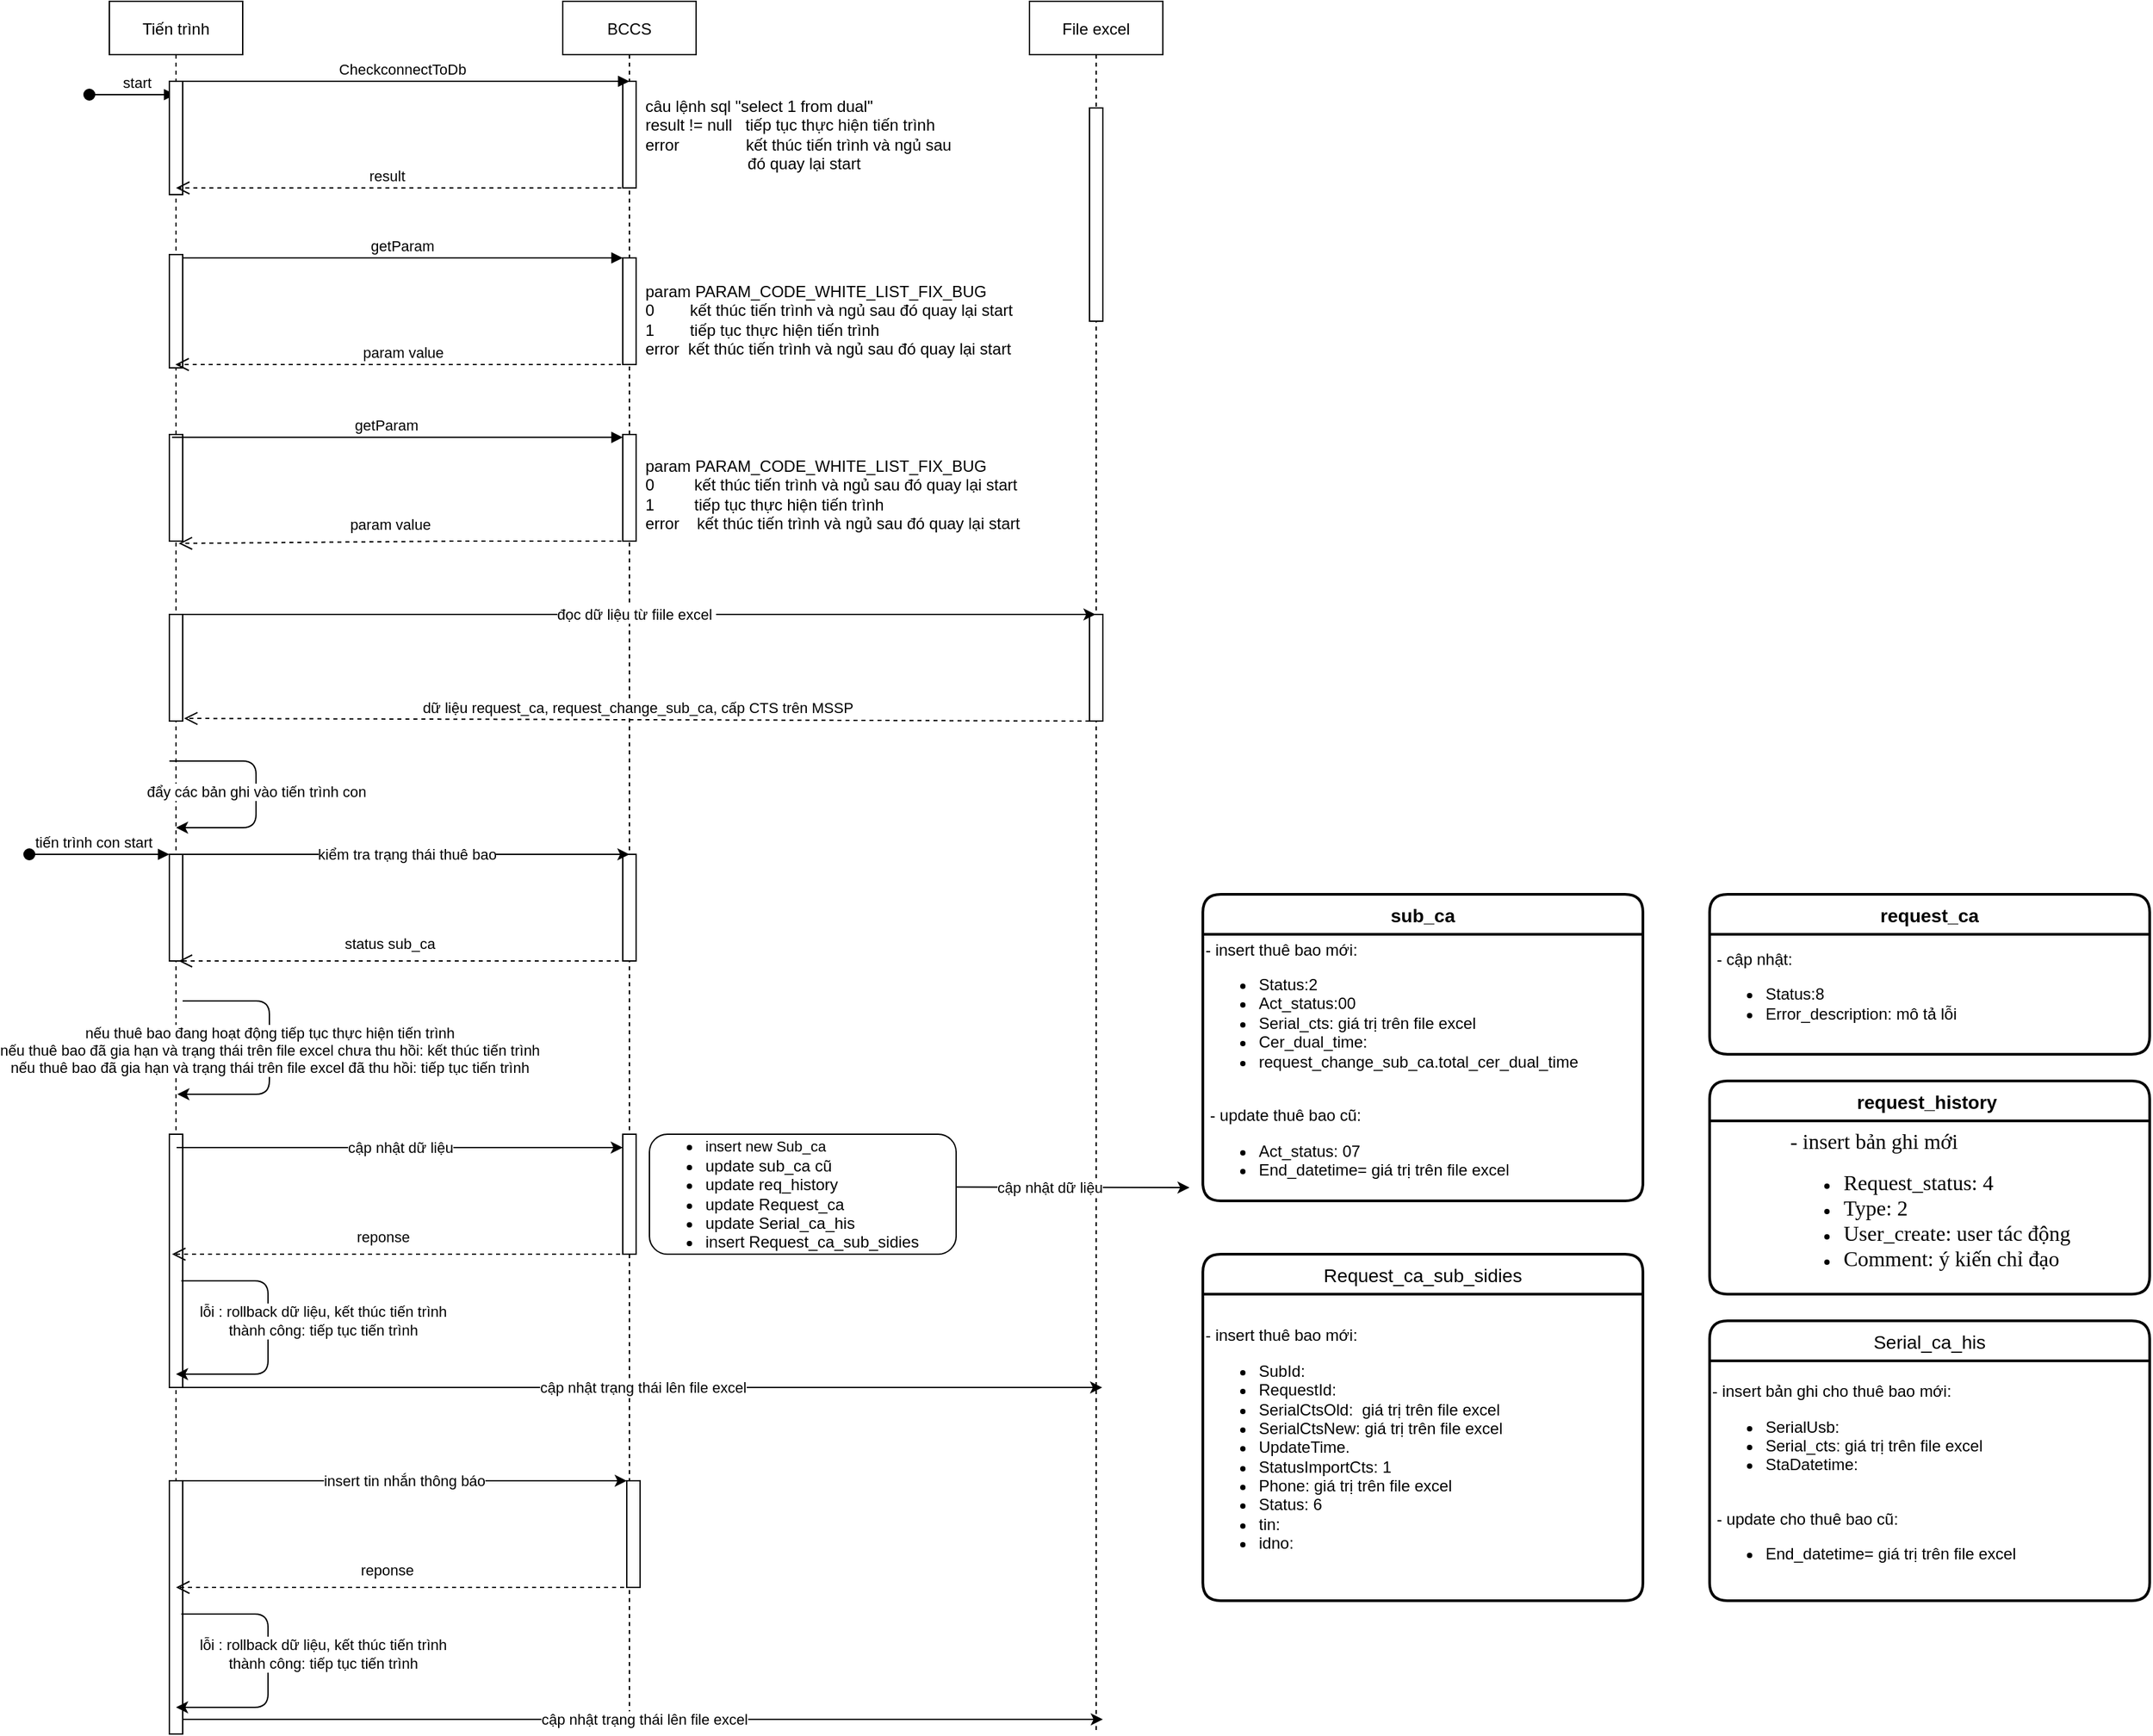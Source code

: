 <mxfile version="13.5.9" type="github">
  <diagram id="kgpKYQtTHZ0yAKxKKP6v" name="Page-1">
    <mxGraphModel dx="2272" dy="794" grid="1" gridSize="10" guides="1" tooltips="1" connect="1" arrows="1" fold="1" page="1" pageScale="1" pageWidth="850" pageHeight="1100" math="0" shadow="0">
      <root>
        <mxCell id="0" />
        <mxCell id="1" parent="0" />
        <mxCell id="3nuBFxr9cyL0pnOWT2aG-1" value="Tiến trình" style="shape=umlLifeline;perimeter=lifelinePerimeter;container=1;collapsible=0;recursiveResize=0;rounded=0;shadow=0;strokeWidth=1;" parent="1" vertex="1">
          <mxGeometry y="80" width="100" height="1300" as="geometry" />
        </mxCell>
        <mxCell id="3nuBFxr9cyL0pnOWT2aG-2" value="" style="points=[];perimeter=orthogonalPerimeter;rounded=0;shadow=0;strokeWidth=1;" parent="3nuBFxr9cyL0pnOWT2aG-1" vertex="1">
          <mxGeometry x="45" y="190" width="10" height="85" as="geometry" />
        </mxCell>
        <mxCell id="3nuBFxr9cyL0pnOWT2aG-3" value="start " style="verticalAlign=bottom;startArrow=oval;endArrow=block;startSize=8;shadow=0;strokeWidth=1;" parent="3nuBFxr9cyL0pnOWT2aG-1" target="3nuBFxr9cyL0pnOWT2aG-1" edge="1">
          <mxGeometry x="0.167" relative="1" as="geometry">
            <mxPoint x="-15" y="70" as="sourcePoint" />
            <mxPoint as="offset" />
          </mxGeometry>
        </mxCell>
        <mxCell id="3nuBFxr9cyL0pnOWT2aG-4" value="" style="points=[];perimeter=orthogonalPerimeter;rounded=0;shadow=0;strokeWidth=1;" parent="3nuBFxr9cyL0pnOWT2aG-1" vertex="1">
          <mxGeometry x="45" y="460" width="10" height="80" as="geometry" />
        </mxCell>
        <mxCell id="zwl1kb8XWR0ilbOw2src-7" value="" style="points=[];perimeter=orthogonalPerimeter;rounded=0;shadow=0;strokeWidth=1;" parent="3nuBFxr9cyL0pnOWT2aG-1" vertex="1">
          <mxGeometry x="45" y="325" width="10" height="80" as="geometry" />
        </mxCell>
        <mxCell id="zwl1kb8XWR0ilbOw2src-13" value="" style="points=[];perimeter=orthogonalPerimeter;rounded=0;shadow=0;strokeWidth=1;" parent="3nuBFxr9cyL0pnOWT2aG-1" vertex="1">
          <mxGeometry x="45" y="60" width="10" height="85" as="geometry" />
        </mxCell>
        <mxCell id="qP7RfjjSuJHUTKs1OxjB-11" value="" style="points=[];perimeter=orthogonalPerimeter;rounded=0;shadow=0;strokeWidth=1;" vertex="1" parent="3nuBFxr9cyL0pnOWT2aG-1">
          <mxGeometry x="45" y="640" width="10" height="80" as="geometry" />
        </mxCell>
        <mxCell id="qP7RfjjSuJHUTKs1OxjB-17" value="" style="points=[];perimeter=orthogonalPerimeter;rounded=0;shadow=0;strokeWidth=1;" vertex="1" parent="3nuBFxr9cyL0pnOWT2aG-1">
          <mxGeometry x="45" y="850" width="10" height="190" as="geometry" />
        </mxCell>
        <mxCell id="qP7RfjjSuJHUTKs1OxjB-28" value="" style="points=[];perimeter=orthogonalPerimeter;rounded=0;shadow=0;strokeWidth=1;" vertex="1" parent="3nuBFxr9cyL0pnOWT2aG-1">
          <mxGeometry x="45" y="1110" width="10" height="190" as="geometry" />
        </mxCell>
        <mxCell id="3nuBFxr9cyL0pnOWT2aG-5" value="BCCS" style="shape=umlLifeline;perimeter=lifelinePerimeter;container=1;collapsible=0;recursiveResize=0;rounded=0;shadow=0;strokeWidth=1;" parent="1" vertex="1">
          <mxGeometry x="340" y="80" width="100" height="1290" as="geometry" />
        </mxCell>
        <mxCell id="3nuBFxr9cyL0pnOWT2aG-6" value="" style="points=[];perimeter=orthogonalPerimeter;rounded=0;shadow=0;strokeWidth=1;" parent="3nuBFxr9cyL0pnOWT2aG-5" vertex="1">
          <mxGeometry x="45" y="192.5" width="10" height="80" as="geometry" />
        </mxCell>
        <mxCell id="zwl1kb8XWR0ilbOw2src-9" value="" style="points=[];perimeter=orthogonalPerimeter;rounded=0;shadow=0;strokeWidth=1;" parent="3nuBFxr9cyL0pnOWT2aG-5" vertex="1">
          <mxGeometry x="45" y="325" width="10" height="80" as="geometry" />
        </mxCell>
        <mxCell id="zwl1kb8XWR0ilbOw2src-14" value="" style="points=[];perimeter=orthogonalPerimeter;rounded=0;shadow=0;strokeWidth=1;" parent="3nuBFxr9cyL0pnOWT2aG-5" vertex="1">
          <mxGeometry x="45" y="60" width="10" height="80" as="geometry" />
        </mxCell>
        <mxCell id="qP7RfjjSuJHUTKs1OxjB-9" value="" style="points=[];perimeter=orthogonalPerimeter;rounded=0;shadow=0;strokeWidth=1;" vertex="1" parent="3nuBFxr9cyL0pnOWT2aG-5">
          <mxGeometry x="45" y="640" width="10" height="80" as="geometry" />
        </mxCell>
        <mxCell id="qP7RfjjSuJHUTKs1OxjB-18" value="" style="points=[];perimeter=orthogonalPerimeter;rounded=0;shadow=0;strokeWidth=1;" vertex="1" parent="3nuBFxr9cyL0pnOWT2aG-5">
          <mxGeometry x="45" y="850" width="10" height="90" as="geometry" />
        </mxCell>
        <mxCell id="qP7RfjjSuJHUTKs1OxjB-24" value="" style="points=[];perimeter=orthogonalPerimeter;rounded=0;shadow=0;strokeWidth=1;" vertex="1" parent="3nuBFxr9cyL0pnOWT2aG-5">
          <mxGeometry x="48" y="1110" width="10" height="80" as="geometry" />
        </mxCell>
        <mxCell id="3nuBFxr9cyL0pnOWT2aG-7" value="param value" style="verticalAlign=bottom;endArrow=open;dashed=1;endSize=8;shadow=0;strokeWidth=1;" parent="1" edge="1">
          <mxGeometry x="-0.006" relative="1" as="geometry">
            <mxPoint x="49.5" y="352.5" as="targetPoint" />
            <mxPoint x="389.5" y="352.5" as="sourcePoint" />
            <Array as="points">
              <mxPoint x="260" y="352.5" />
            </Array>
            <mxPoint as="offset" />
          </mxGeometry>
        </mxCell>
        <mxCell id="3nuBFxr9cyL0pnOWT2aG-8" value="getParam" style="verticalAlign=bottom;endArrow=block;entryX=0;entryY=0;shadow=0;strokeWidth=1;" parent="1" source="3nuBFxr9cyL0pnOWT2aG-2" target="3nuBFxr9cyL0pnOWT2aG-6" edge="1">
          <mxGeometry relative="1" as="geometry">
            <mxPoint x="275" y="282.5" as="sourcePoint" />
            <mxPoint as="offset" />
          </mxGeometry>
        </mxCell>
        <mxCell id="zwl1kb8XWR0ilbOw2src-1" value="File excel" style="shape=umlLifeline;perimeter=lifelinePerimeter;container=1;collapsible=0;recursiveResize=0;rounded=0;shadow=0;strokeWidth=1;" parent="1" vertex="1">
          <mxGeometry x="690" y="80" width="100" height="1300" as="geometry" />
        </mxCell>
        <mxCell id="zwl1kb8XWR0ilbOw2src-2" value="" style="points=[];perimeter=orthogonalPerimeter;rounded=0;shadow=0;strokeWidth=1;" parent="zwl1kb8XWR0ilbOw2src-1" vertex="1">
          <mxGeometry x="45" y="80" width="10" height="160" as="geometry" />
        </mxCell>
        <mxCell id="zwl1kb8XWR0ilbOw2src-6" value="&lt;div&gt;param PARAM_CODE_WHITE_LIST_FIX_BUG&lt;span&gt;&amp;nbsp; &amp;nbsp;&lt;/span&gt;&lt;/div&gt;0&amp;nbsp; &amp;nbsp; &amp;nbsp; &amp;nbsp; kết thúc tiến trình và ngủ sau đó quay lại start&lt;div&gt;1&amp;nbsp; &amp;nbsp; &amp;nbsp; &amp;nbsp; tiếp tục thực hiện tiến trình&lt;/div&gt;error&amp;nbsp; kết thúc tiến trình và ngủ sau đó quay lại start" style="text;html=1;strokeColor=none;fillColor=none;align=left;verticalAlign=middle;whiteSpace=wrap;rounded=0;" parent="1" vertex="1">
          <mxGeometry x="400" y="287.5" width="320" height="62.5" as="geometry" />
        </mxCell>
        <mxCell id="zwl1kb8XWR0ilbOw2src-8" value="getParam" style="verticalAlign=bottom;endArrow=block;shadow=0;strokeWidth=1;exitX=0.47;exitY=0.312;exitDx=0;exitDy=0;exitPerimeter=0;" parent="1" target="zwl1kb8XWR0ilbOw2src-9" edge="1">
          <mxGeometry x="-0.048" relative="1" as="geometry">
            <mxPoint x="47" y="407.16" as="sourcePoint" />
            <mxPoint x="380" y="407" as="targetPoint" />
            <mxPoint as="offset" />
          </mxGeometry>
        </mxCell>
        <mxCell id="zwl1kb8XWR0ilbOw2src-11" value="param PARAM_CODE_WHITE_LIST_FIX_BUG&lt;br&gt;0&amp;nbsp; &amp;nbsp; &amp;nbsp; &amp;nbsp; &amp;nbsp;kết thúc tiến trình và ngủ sau đó quay lại start&lt;br&gt;1&amp;nbsp; &amp;nbsp; &amp;nbsp; &amp;nbsp; &amp;nbsp;tiếp tục thực hiện tiến trình&lt;br&gt;error&amp;nbsp; &amp;nbsp; kết thúc tiến trình và ngủ sau đó quay lại start" style="text;whiteSpace=wrap;html=1;" parent="1" vertex="1">
          <mxGeometry x="400" y="415" width="300" height="70" as="geometry" />
        </mxCell>
        <mxCell id="zwl1kb8XWR0ilbOw2src-12" value="param value" style="verticalAlign=bottom;endArrow=open;dashed=1;endSize=8;shadow=0;strokeWidth=1;entryX=0.52;entryY=0.429;entryDx=0;entryDy=0;entryPerimeter=0;" parent="1" edge="1">
          <mxGeometry x="0.177" y="-20" relative="1" as="geometry">
            <mxPoint x="52" y="486.72" as="targetPoint" />
            <mxPoint x="390" y="485" as="sourcePoint" />
            <Array as="points">
              <mxPoint x="260.5" y="485" />
            </Array>
            <mxPoint x="20" y="16" as="offset" />
          </mxGeometry>
        </mxCell>
        <mxCell id="zwl1kb8XWR0ilbOw2src-17" value="CheckconnectToDb" style="verticalAlign=bottom;endArrow=block;entryX=0.5;entryY=0;shadow=0;strokeWidth=1;entryDx=0;entryDy=0;entryPerimeter=0;" parent="1" edge="1" target="zwl1kb8XWR0ilbOw2src-14">
          <mxGeometry relative="1" as="geometry">
            <mxPoint x="50" y="140" as="sourcePoint" />
            <mxPoint x="380" y="140" as="targetPoint" />
            <mxPoint as="offset" />
          </mxGeometry>
        </mxCell>
        <mxCell id="zwl1kb8XWR0ilbOw2src-18" value="result " style="verticalAlign=bottom;endArrow=open;dashed=1;endSize=8;shadow=0;strokeWidth=1;" parent="1" edge="1">
          <mxGeometry x="0.059" relative="1" as="geometry">
            <mxPoint x="50" y="220" as="targetPoint" />
            <mxPoint x="390" y="220" as="sourcePoint" />
            <Array as="points" />
            <mxPoint as="offset" />
          </mxGeometry>
        </mxCell>
        <mxCell id="zwl1kb8XWR0ilbOw2src-19" value="câu lệnh sql &quot;select 1 from dual&quot;&lt;br&gt;result != null&amp;nbsp; &amp;nbsp;tiếp tục thực hiện tiến trình&lt;br&gt;error&amp;nbsp; &amp;nbsp; &amp;nbsp; &amp;nbsp; &amp;nbsp; &amp;nbsp; &amp;nbsp; &amp;nbsp;kết thúc tiến trình và ngủ sau&amp;nbsp; &amp;nbsp; &amp;nbsp; &amp;nbsp; &amp;nbsp; &amp;nbsp; &amp;nbsp; &amp;nbsp; &amp;nbsp; &amp;nbsp; &amp;nbsp; &amp;nbsp; &amp;nbsp;đó quay lại start" style="text;html=1;strokeColor=none;fillColor=none;align=left;verticalAlign=middle;whiteSpace=wrap;rounded=0;" parent="1" vertex="1">
          <mxGeometry x="400" y="150" width="240" height="60" as="geometry" />
        </mxCell>
        <mxCell id="zwl1kb8XWR0ilbOw2src-21" value="" style="points=[];perimeter=orthogonalPerimeter;rounded=0;shadow=0;strokeWidth=1;" parent="1" vertex="1">
          <mxGeometry x="735" y="540" width="10" height="80" as="geometry" />
        </mxCell>
        <mxCell id="qP7RfjjSuJHUTKs1OxjB-2" value="" style="endArrow=classic;html=1;" edge="1" parent="1" target="zwl1kb8XWR0ilbOw2src-1">
          <mxGeometry relative="1" as="geometry">
            <mxPoint x="50" y="540" as="sourcePoint" />
            <mxPoint x="210" y="540" as="targetPoint" />
          </mxGeometry>
        </mxCell>
        <mxCell id="qP7RfjjSuJHUTKs1OxjB-3" value="đọc dữ liệu từ fiile excel&amp;nbsp;" style="edgeLabel;resizable=0;html=1;align=center;verticalAlign=middle;" connectable="0" vertex="1" parent="qP7RfjjSuJHUTKs1OxjB-2">
          <mxGeometry relative="1" as="geometry" />
        </mxCell>
        <mxCell id="qP7RfjjSuJHUTKs1OxjB-5" value="dữ liệu request_ca, request_change_sub_ca, cấp CTS trên MSSP&lt;br&gt;" style="html=1;verticalAlign=bottom;endArrow=open;dashed=1;endSize=8;exitX=0;exitY=1;exitDx=0;exitDy=0;exitPerimeter=0;entryX=1.1;entryY=0.975;entryDx=0;entryDy=0;entryPerimeter=0;" edge="1" parent="1" source="zwl1kb8XWR0ilbOw2src-21" target="3nuBFxr9cyL0pnOWT2aG-4">
          <mxGeometry relative="1" as="geometry">
            <mxPoint x="425" y="630" as="sourcePoint" />
            <mxPoint x="345" y="630" as="targetPoint" />
            <Array as="points" />
          </mxGeometry>
        </mxCell>
        <mxCell id="qP7RfjjSuJHUTKs1OxjB-6" value="" style="endArrow=classic;html=1;" edge="1" parent="1">
          <mxGeometry relative="1" as="geometry">
            <mxPoint x="55.5" y="720" as="sourcePoint" />
            <mxPoint x="390" y="720" as="targetPoint" />
          </mxGeometry>
        </mxCell>
        <mxCell id="qP7RfjjSuJHUTKs1OxjB-7" value="kiểm tra trạng thái thuê bao" style="edgeLabel;resizable=0;html=1;align=center;verticalAlign=middle;" connectable="0" vertex="1" parent="qP7RfjjSuJHUTKs1OxjB-6">
          <mxGeometry relative="1" as="geometry" />
        </mxCell>
        <mxCell id="qP7RfjjSuJHUTKs1OxjB-8" value="status sub_ca" style="verticalAlign=bottom;endArrow=open;dashed=1;endSize=8;shadow=0;strokeWidth=1;" edge="1" parent="1">
          <mxGeometry x="0.177" y="-20" relative="1" as="geometry">
            <mxPoint x="52" y="800" as="targetPoint" />
            <mxPoint x="388" y="800" as="sourcePoint" />
            <Array as="points" />
            <mxPoint x="20" y="16" as="offset" />
          </mxGeometry>
        </mxCell>
        <mxCell id="qP7RfjjSuJHUTKs1OxjB-12" value="" style="endArrow=classic;html=1;" edge="1" parent="1" target="3nuBFxr9cyL0pnOWT2aG-1">
          <mxGeometry relative="1" as="geometry">
            <mxPoint x="45" y="650" as="sourcePoint" />
            <mxPoint x="260" y="650" as="targetPoint" />
            <Array as="points">
              <mxPoint x="110" y="650" />
              <mxPoint x="110" y="700" />
            </Array>
          </mxGeometry>
        </mxCell>
        <mxCell id="qP7RfjjSuJHUTKs1OxjB-13" value="đẩy các bản ghi vào tiến trình con&lt;br&gt;" style="edgeLabel;resizable=0;html=1;align=center;verticalAlign=middle;" connectable="0" vertex="1" parent="qP7RfjjSuJHUTKs1OxjB-12">
          <mxGeometry relative="1" as="geometry" />
        </mxCell>
        <mxCell id="qP7RfjjSuJHUTKs1OxjB-14" value="tiến trình con start " style="verticalAlign=bottom;startArrow=oval;endArrow=block;startSize=8;shadow=0;strokeWidth=1;" edge="1" parent="1">
          <mxGeometry x="-0.048" relative="1" as="geometry">
            <mxPoint x="-60" y="720" as="sourcePoint" />
            <mxPoint as="offset" />
            <mxPoint x="45" y="720" as="targetPoint" />
          </mxGeometry>
        </mxCell>
        <mxCell id="qP7RfjjSuJHUTKs1OxjB-15" value="" style="endArrow=classic;html=1;" edge="1" parent="1">
          <mxGeometry relative="1" as="geometry">
            <mxPoint x="55" y="830" as="sourcePoint" />
            <mxPoint x="51" y="900" as="targetPoint" />
            <Array as="points">
              <mxPoint x="120" y="830" />
              <mxPoint x="120" y="900" />
              <mxPoint x="90" y="900" />
            </Array>
          </mxGeometry>
        </mxCell>
        <mxCell id="qP7RfjjSuJHUTKs1OxjB-16" value="nếu thuê bao đang hoạt động tiếp tục thực hiện tiến trình&lt;br&gt;nếu thuê bao đã gia hạn và trạng thái trên file excel chưa thu hồi: kết thúc tiến trình&lt;br&gt;nếu thuê bao đã gia hạn và trạng thái trên file excel đã thu hồi: tiếp&amp;nbsp;tục tiến trình" style="edgeLabel;resizable=0;html=1;align=center;verticalAlign=middle;" connectable="0" vertex="1" parent="qP7RfjjSuJHUTKs1OxjB-15">
          <mxGeometry relative="1" as="geometry" />
        </mxCell>
        <mxCell id="qP7RfjjSuJHUTKs1OxjB-19" value="" style="endArrow=classic;html=1;" edge="1" parent="1">
          <mxGeometry relative="1" as="geometry">
            <mxPoint x="50.5" y="940" as="sourcePoint" />
            <mxPoint x="385" y="940" as="targetPoint" />
          </mxGeometry>
        </mxCell>
        <mxCell id="qP7RfjjSuJHUTKs1OxjB-20" value="cập nhật dữ liệu" style="edgeLabel;resizable=0;html=1;align=center;verticalAlign=middle;" connectable="0" vertex="1" parent="qP7RfjjSuJHUTKs1OxjB-19">
          <mxGeometry relative="1" as="geometry" />
        </mxCell>
        <mxCell id="qP7RfjjSuJHUTKs1OxjB-21" value="reponse" style="verticalAlign=bottom;endArrow=open;dashed=1;endSize=8;shadow=0;strokeWidth=1;" edge="1" parent="1">
          <mxGeometry x="0.177" y="-20" relative="1" as="geometry">
            <mxPoint x="47" y="1020" as="targetPoint" />
            <mxPoint x="383" y="1020" as="sourcePoint" />
            <Array as="points" />
            <mxPoint x="20" y="16" as="offset" />
          </mxGeometry>
        </mxCell>
        <mxCell id="qP7RfjjSuJHUTKs1OxjB-22" value="" style="endArrow=classic;html=1;" edge="1" parent="1">
          <mxGeometry relative="1" as="geometry">
            <mxPoint x="55" y="1120" as="sourcePoint" />
            <mxPoint x="744.5" y="1120" as="targetPoint" />
            <Array as="points">
              <mxPoint x="115" y="1120" />
            </Array>
          </mxGeometry>
        </mxCell>
        <mxCell id="qP7RfjjSuJHUTKs1OxjB-23" value="cập nhật trạng thái lên file excel" style="edgeLabel;resizable=0;html=1;align=center;verticalAlign=middle;" connectable="0" vertex="1" parent="qP7RfjjSuJHUTKs1OxjB-22">
          <mxGeometry relative="1" as="geometry" />
        </mxCell>
        <mxCell id="qP7RfjjSuJHUTKs1OxjB-25" value="" style="endArrow=classic;html=1;" edge="1" parent="1">
          <mxGeometry relative="1" as="geometry">
            <mxPoint x="53.5" y="1190" as="sourcePoint" />
            <mxPoint x="388" y="1190" as="targetPoint" />
          </mxGeometry>
        </mxCell>
        <mxCell id="qP7RfjjSuJHUTKs1OxjB-26" value="insert tin nhắn thông báo" style="edgeLabel;resizable=0;html=1;align=center;verticalAlign=middle;" connectable="0" vertex="1" parent="qP7RfjjSuJHUTKs1OxjB-25">
          <mxGeometry relative="1" as="geometry" />
        </mxCell>
        <mxCell id="qP7RfjjSuJHUTKs1OxjB-27" value="reponse" style="verticalAlign=bottom;endArrow=open;dashed=1;endSize=8;shadow=0;strokeWidth=1;" edge="1" parent="1">
          <mxGeometry x="0.177" y="-20" relative="1" as="geometry">
            <mxPoint x="50" y="1270" as="targetPoint" />
            <mxPoint x="386" y="1270" as="sourcePoint" />
            <Array as="points" />
            <mxPoint x="20" y="16" as="offset" />
          </mxGeometry>
        </mxCell>
        <mxCell id="qP7RfjjSuJHUTKs1OxjB-29" value="" style="endArrow=classic;html=1;" edge="1" parent="1">
          <mxGeometry relative="1" as="geometry">
            <mxPoint x="55.5" y="1369" as="sourcePoint" />
            <mxPoint x="745" y="1369" as="targetPoint" />
            <Array as="points">
              <mxPoint x="115.5" y="1369" />
            </Array>
          </mxGeometry>
        </mxCell>
        <mxCell id="qP7RfjjSuJHUTKs1OxjB-30" value="cập nhật trạng thái lên file excel" style="edgeLabel;resizable=0;html=1;align=center;verticalAlign=middle;" connectable="0" vertex="1" parent="qP7RfjjSuJHUTKs1OxjB-29">
          <mxGeometry relative="1" as="geometry" />
        </mxCell>
        <mxCell id="qP7RfjjSuJHUTKs1OxjB-32" value="" style="endArrow=classic;html=1;" edge="1" parent="1">
          <mxGeometry relative="1" as="geometry">
            <mxPoint x="54" y="1040" as="sourcePoint" />
            <mxPoint x="50" y="1110" as="targetPoint" />
            <Array as="points">
              <mxPoint x="119" y="1040" />
              <mxPoint x="119" y="1110" />
              <mxPoint x="89" y="1110" />
            </Array>
          </mxGeometry>
        </mxCell>
        <mxCell id="qP7RfjjSuJHUTKs1OxjB-33" value="lỗi : rollback dữ liệu, kết thúc tiến trình&lt;br&gt;thành công: tiếp tục tiến trình" style="edgeLabel;resizable=0;html=1;align=center;verticalAlign=middle;" connectable="0" vertex="1" parent="qP7RfjjSuJHUTKs1OxjB-32">
          <mxGeometry relative="1" as="geometry">
            <mxPoint x="41" y="-7" as="offset" />
          </mxGeometry>
        </mxCell>
        <mxCell id="qP7RfjjSuJHUTKs1OxjB-34" value="" style="endArrow=classic;html=1;" edge="1" parent="1">
          <mxGeometry relative="1" as="geometry">
            <mxPoint x="54" y="1290" as="sourcePoint" />
            <mxPoint x="50" y="1360" as="targetPoint" />
            <Array as="points">
              <mxPoint x="119" y="1290" />
              <mxPoint x="119" y="1360" />
              <mxPoint x="89" y="1360" />
            </Array>
          </mxGeometry>
        </mxCell>
        <mxCell id="qP7RfjjSuJHUTKs1OxjB-35" value="lỗi : rollback dữ liệu, kết thúc tiến trình&lt;br&gt;thành công: tiếp tục tiến trình" style="edgeLabel;resizable=0;html=1;align=center;verticalAlign=middle;" connectable="0" vertex="1" parent="qP7RfjjSuJHUTKs1OxjB-34">
          <mxGeometry relative="1" as="geometry">
            <mxPoint x="41" y="-7" as="offset" />
          </mxGeometry>
        </mxCell>
        <mxCell id="qP7RfjjSuJHUTKs1OxjB-36" value="sub_ca" style="swimlane;childLayout=stackLayout;horizontal=1;startSize=30;horizontalStack=0;rounded=1;fontSize=14;fontStyle=1;strokeWidth=2;resizeParent=0;resizeLast=1;shadow=0;dashed=0;align=center;" vertex="1" parent="1">
          <mxGeometry x="820" y="750" width="330" height="230" as="geometry" />
        </mxCell>
        <mxCell id="qP7RfjjSuJHUTKs1OxjB-46" value="&lt;span&gt;-&amp;nbsp;insert thuê bao mới:&lt;/span&gt;&lt;span&gt;&amp;nbsp; &amp;nbsp;&amp;nbsp;&lt;/span&gt;&lt;span&gt;&lt;br&gt;&lt;/span&gt;&lt;ul&gt;&lt;li&gt;&lt;span&gt;Status:2&lt;/span&gt;&lt;/li&gt;&lt;li&gt;&lt;span&gt;Act_status:00&lt;/span&gt;&lt;/li&gt;&lt;li&gt;&lt;span&gt;Serial_cts: giá trị trên file excel&lt;/span&gt;&lt;/li&gt;&lt;li&gt;&lt;span&gt;Cer_dual_time:&lt;/span&gt;&lt;/li&gt;&lt;li&gt;&lt;span&gt;request_change_sub_ca.total_cer_dual_time&lt;/span&gt;&lt;/li&gt;&lt;/ul&gt;&lt;br style=&quot;padding: 0px ; margin: 0px&quot;&gt;&lt;span&gt;&amp;nbsp;- update thuê bao cũ:&lt;/span&gt;&lt;br style=&quot;padding: 0px ; margin: 0px&quot;&gt;&lt;ul&gt;&lt;li&gt;&lt;span&gt;Act_status: 07&lt;/span&gt;&lt;/li&gt;&lt;li&gt;&lt;span&gt;End_datetime= giá trị trên file excel&lt;/span&gt;&lt;/li&gt;&lt;/ul&gt;" style="text;html=1;strokeColor=none;fillColor=none;align=left;verticalAlign=middle;whiteSpace=wrap;rounded=0;" vertex="1" parent="qP7RfjjSuJHUTKs1OxjB-36">
          <mxGeometry y="30" width="330" height="200" as="geometry" />
        </mxCell>
        <mxCell id="qP7RfjjSuJHUTKs1OxjB-43" value="request_ca" style="swimlane;childLayout=stackLayout;horizontal=1;startSize=30;horizontalStack=0;rounded=1;fontSize=14;fontStyle=1;strokeWidth=2;resizeParent=0;resizeLast=1;shadow=0;dashed=0;align=center;" vertex="1" parent="1">
          <mxGeometry x="1200" y="750" width="330" height="120" as="geometry" />
        </mxCell>
        <mxCell id="qP7RfjjSuJHUTKs1OxjB-45" value="&lt;span&gt;&amp;nbsp;- cập nhật:&lt;/span&gt;&lt;br&gt;&lt;ul&gt;&lt;li&gt;&lt;span&gt;Status:8&lt;/span&gt;&lt;/li&gt;&lt;li&gt;&lt;span&gt;Error_description: mô tả lỗi&lt;/span&gt;&lt;/li&gt;&lt;/ul&gt;" style="text;html=1;align=left;verticalAlign=middle;resizable=0;points=[];autosize=1;" vertex="1" parent="qP7RfjjSuJHUTKs1OxjB-43">
          <mxGeometry y="30" width="330" height="90" as="geometry" />
        </mxCell>
        <mxCell id="qP7RfjjSuJHUTKs1OxjB-47" value="request_history " style="swimlane;childLayout=stackLayout;horizontal=1;startSize=30;horizontalStack=0;rounded=1;fontSize=14;fontStyle=1;strokeWidth=2;resizeParent=0;resizeLast=1;shadow=0;dashed=0;align=center;" vertex="1" parent="1">
          <mxGeometry x="1200" y="890" width="330" height="160" as="geometry" />
        </mxCell>
        <mxCell id="qP7RfjjSuJHUTKs1OxjB-50" value="&lt;div style=&quot;text-align: left&quot;&gt;&lt;font face=&quot;times new roman, serif&quot;&gt;&lt;span style=&quot;font-size: 16px&quot;&gt;- insert bản ghi mới&lt;/span&gt;&lt;/font&gt;&lt;/div&gt;&lt;ul style=&quot;text-align: left&quot;&gt;&lt;li&gt;&lt;span style=&quot;font-family: &amp;#34;times new roman&amp;#34; , serif ; font-size: 12pt ; text-indent: -0.25in&quot;&gt;Request_status: 4&lt;/span&gt;&lt;/li&gt;&lt;li&gt;&lt;span style=&quot;font-family: &amp;#34;times new roman&amp;#34; , serif ; font-size: 12pt ; text-indent: -0.25in&quot;&gt;Type: 2&lt;/span&gt;&lt;/li&gt;&lt;li&gt;&lt;span style=&quot;font-family: &amp;#34;times new roman&amp;#34; , serif ; font-size: 12pt ; text-indent: -0.25in&quot;&gt;User_create: user tác động&lt;/span&gt;&lt;/li&gt;&lt;li&gt;&lt;span style=&quot;font-family: &amp;#34;times new roman&amp;#34; , serif ; font-size: 12pt ; text-indent: -0.25in&quot;&gt;Comment: ý kiến chỉ đạo&lt;/span&gt;&lt;/li&gt;&lt;/ul&gt;" style="text;html=1;align=center;verticalAlign=middle;resizable=0;points=[];autosize=1;" vertex="1" parent="qP7RfjjSuJHUTKs1OxjB-47">
          <mxGeometry y="30" width="330" height="130" as="geometry" />
        </mxCell>
        <mxCell id="qP7RfjjSuJHUTKs1OxjB-51" value="Serial_ca_his" style="swimlane;childLayout=stackLayout;horizontal=1;startSize=30;horizontalStack=0;rounded=1;fontSize=14;fontStyle=0;strokeWidth=2;resizeParent=0;resizeLast=1;shadow=0;dashed=0;align=center;" vertex="1" parent="1">
          <mxGeometry x="1200" y="1070" width="330" height="210" as="geometry" />
        </mxCell>
        <mxCell id="qP7RfjjSuJHUTKs1OxjB-53" value="&lt;span&gt;-&amp;nbsp;insert bản ghi cho thuê bao mới:&lt;/span&gt;&lt;span&gt;&amp;nbsp; &amp;nbsp;&amp;nbsp;&lt;br&gt;&lt;/span&gt;&lt;ul&gt;&lt;li&gt;SerialUsb:&lt;/li&gt;&lt;li&gt;Serial_cts: giá trị trên file excel&lt;/li&gt;&lt;li&gt;&lt;span&gt;StaDatetime:&lt;/span&gt;&lt;br&gt;&lt;/li&gt;&lt;/ul&gt;&lt;br style=&quot;padding: 0px ; margin: 0px&quot;&gt;&lt;span&gt;&amp;nbsp;- update cho thuê bao cũ:&lt;br&gt;&lt;/span&gt;&lt;ul&gt;&lt;li&gt;End_datetime= giá trị trên file excel&lt;/li&gt;&lt;/ul&gt;" style="text;html=1;align=left;verticalAlign=middle;resizable=0;points=[];autosize=1;" vertex="1" parent="qP7RfjjSuJHUTKs1OxjB-51">
          <mxGeometry y="30" width="330" height="180" as="geometry" />
        </mxCell>
        <mxCell id="qP7RfjjSuJHUTKs1OxjB-54" value="Request_ca_sub_sidies" style="swimlane;childLayout=stackLayout;horizontal=1;startSize=30;horizontalStack=0;rounded=1;fontSize=14;fontStyle=0;strokeWidth=2;resizeParent=0;resizeLast=1;shadow=0;dashed=0;align=center;" vertex="1" parent="1">
          <mxGeometry x="820" y="1020" width="330" height="260" as="geometry" />
        </mxCell>
        <mxCell id="qP7RfjjSuJHUTKs1OxjB-56" value="&lt;span&gt;-&amp;nbsp;insert thuê bao mới:&lt;/span&gt;&lt;span&gt;&amp;nbsp; &amp;nbsp;&amp;nbsp;&lt;/span&gt;&lt;span&gt;&lt;br&gt;&lt;/span&gt;&lt;ul&gt;&lt;li&gt;SubId:&lt;/li&gt;&lt;li&gt;RequestId:&lt;/li&gt;&lt;li&gt;SerialCtsOld:&amp;nbsp; giá trị trên file excel&lt;/li&gt;&lt;li&gt;SerialCtsNew: giá trị trên file excel&lt;/li&gt;&lt;li&gt;UpdateTime.&lt;/li&gt;&lt;li&gt;StatusImportCts: 1&lt;br&gt;&lt;/li&gt;&lt;li&gt;Phone: giá trị trên file excel&lt;br&gt;&lt;/li&gt;&lt;li&gt;Status: 6&lt;br&gt;&lt;/li&gt;&lt;li&gt;tin:&amp;nbsp;&lt;/li&gt;&lt;li&gt;idno:&lt;/li&gt;&lt;/ul&gt;" style="text;html=1;align=left;verticalAlign=middle;resizable=0;points=[];autosize=1;" vertex="1" parent="qP7RfjjSuJHUTKs1OxjB-54">
          <mxGeometry y="30" width="330" height="230" as="geometry" />
        </mxCell>
        <mxCell id="qP7RfjjSuJHUTKs1OxjB-58" value="" style="endArrow=classic;html=1;" edge="1" parent="1">
          <mxGeometry relative="1" as="geometry">
            <mxPoint x="600" y="969.5" as="sourcePoint" />
            <mxPoint x="810" y="970" as="targetPoint" />
          </mxGeometry>
        </mxCell>
        <mxCell id="qP7RfjjSuJHUTKs1OxjB-59" value="cập nhật dữ liệu" style="edgeLabel;resizable=0;html=1;align=center;verticalAlign=middle;" connectable="0" vertex="1" parent="qP7RfjjSuJHUTKs1OxjB-58">
          <mxGeometry relative="1" as="geometry" />
        </mxCell>
        <mxCell id="qP7RfjjSuJHUTKs1OxjB-60" value="&lt;ul&gt;&lt;li&gt;&lt;span style=&quot;font-size: 11px ; background-color: rgb(255 , 255 , 255)&quot;&gt;insert new Sub_ca&lt;/span&gt;&lt;/li&gt;&lt;li&gt;update sub_ca cũ&lt;/li&gt;&lt;li&gt;update req_history&lt;/li&gt;&lt;li&gt;update&amp;nbsp;Request_ca&lt;br&gt;&lt;/li&gt;&lt;li&gt;update&amp;nbsp;Serial_ca_his&lt;br&gt;&lt;/li&gt;&lt;li&gt;insert Request_ca_sub_sidies&lt;/li&gt;&lt;/ul&gt;" style="rounded=1;whiteSpace=wrap;html=1;align=left;" vertex="1" parent="1">
          <mxGeometry x="405" y="930" width="230" height="90" as="geometry" />
        </mxCell>
      </root>
    </mxGraphModel>
  </diagram>
</mxfile>
